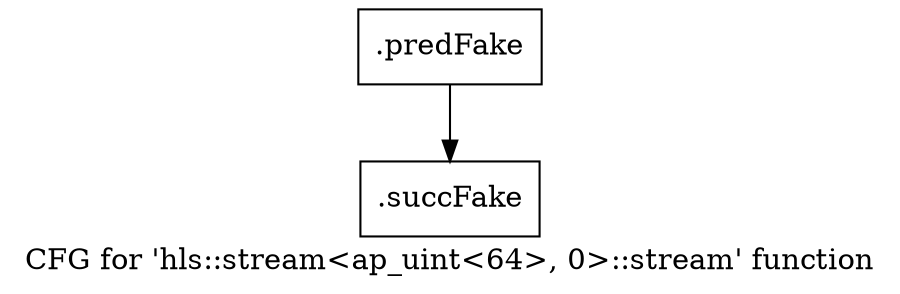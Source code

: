 digraph "CFG for 'hls::stream\<ap_uint\<64\>, 0\>::stream' function" {
	label="CFG for 'hls::stream\<ap_uint\<64\>, 0\>::stream' function";

	Node0x5be1990 [shape=record,filename="",linenumber="",label="{.predFake}"];
	Node0x5be1990 -> Node0x6138830[ callList="" memoryops="" filename="/mnt/xilinx/Vitis_HLS/2021.2/include/hls_stream_thread_unsafe.h" execusionnum="3"];
	Node0x6138830 [shape=record,filename="/mnt/xilinx/Vitis_HLS/2021.2/include/hls_stream_thread_unsafe.h",linenumber="307",label="{.succFake}"];
}
